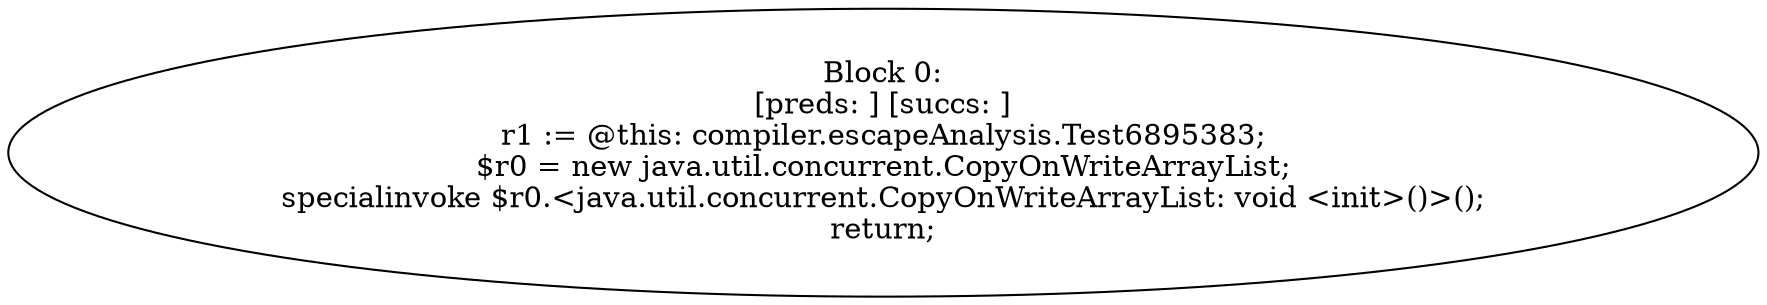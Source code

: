 digraph "unitGraph" {
    "Block 0:
[preds: ] [succs: ]
r1 := @this: compiler.escapeAnalysis.Test6895383;
$r0 = new java.util.concurrent.CopyOnWriteArrayList;
specialinvoke $r0.<java.util.concurrent.CopyOnWriteArrayList: void <init>()>();
return;
"
}
